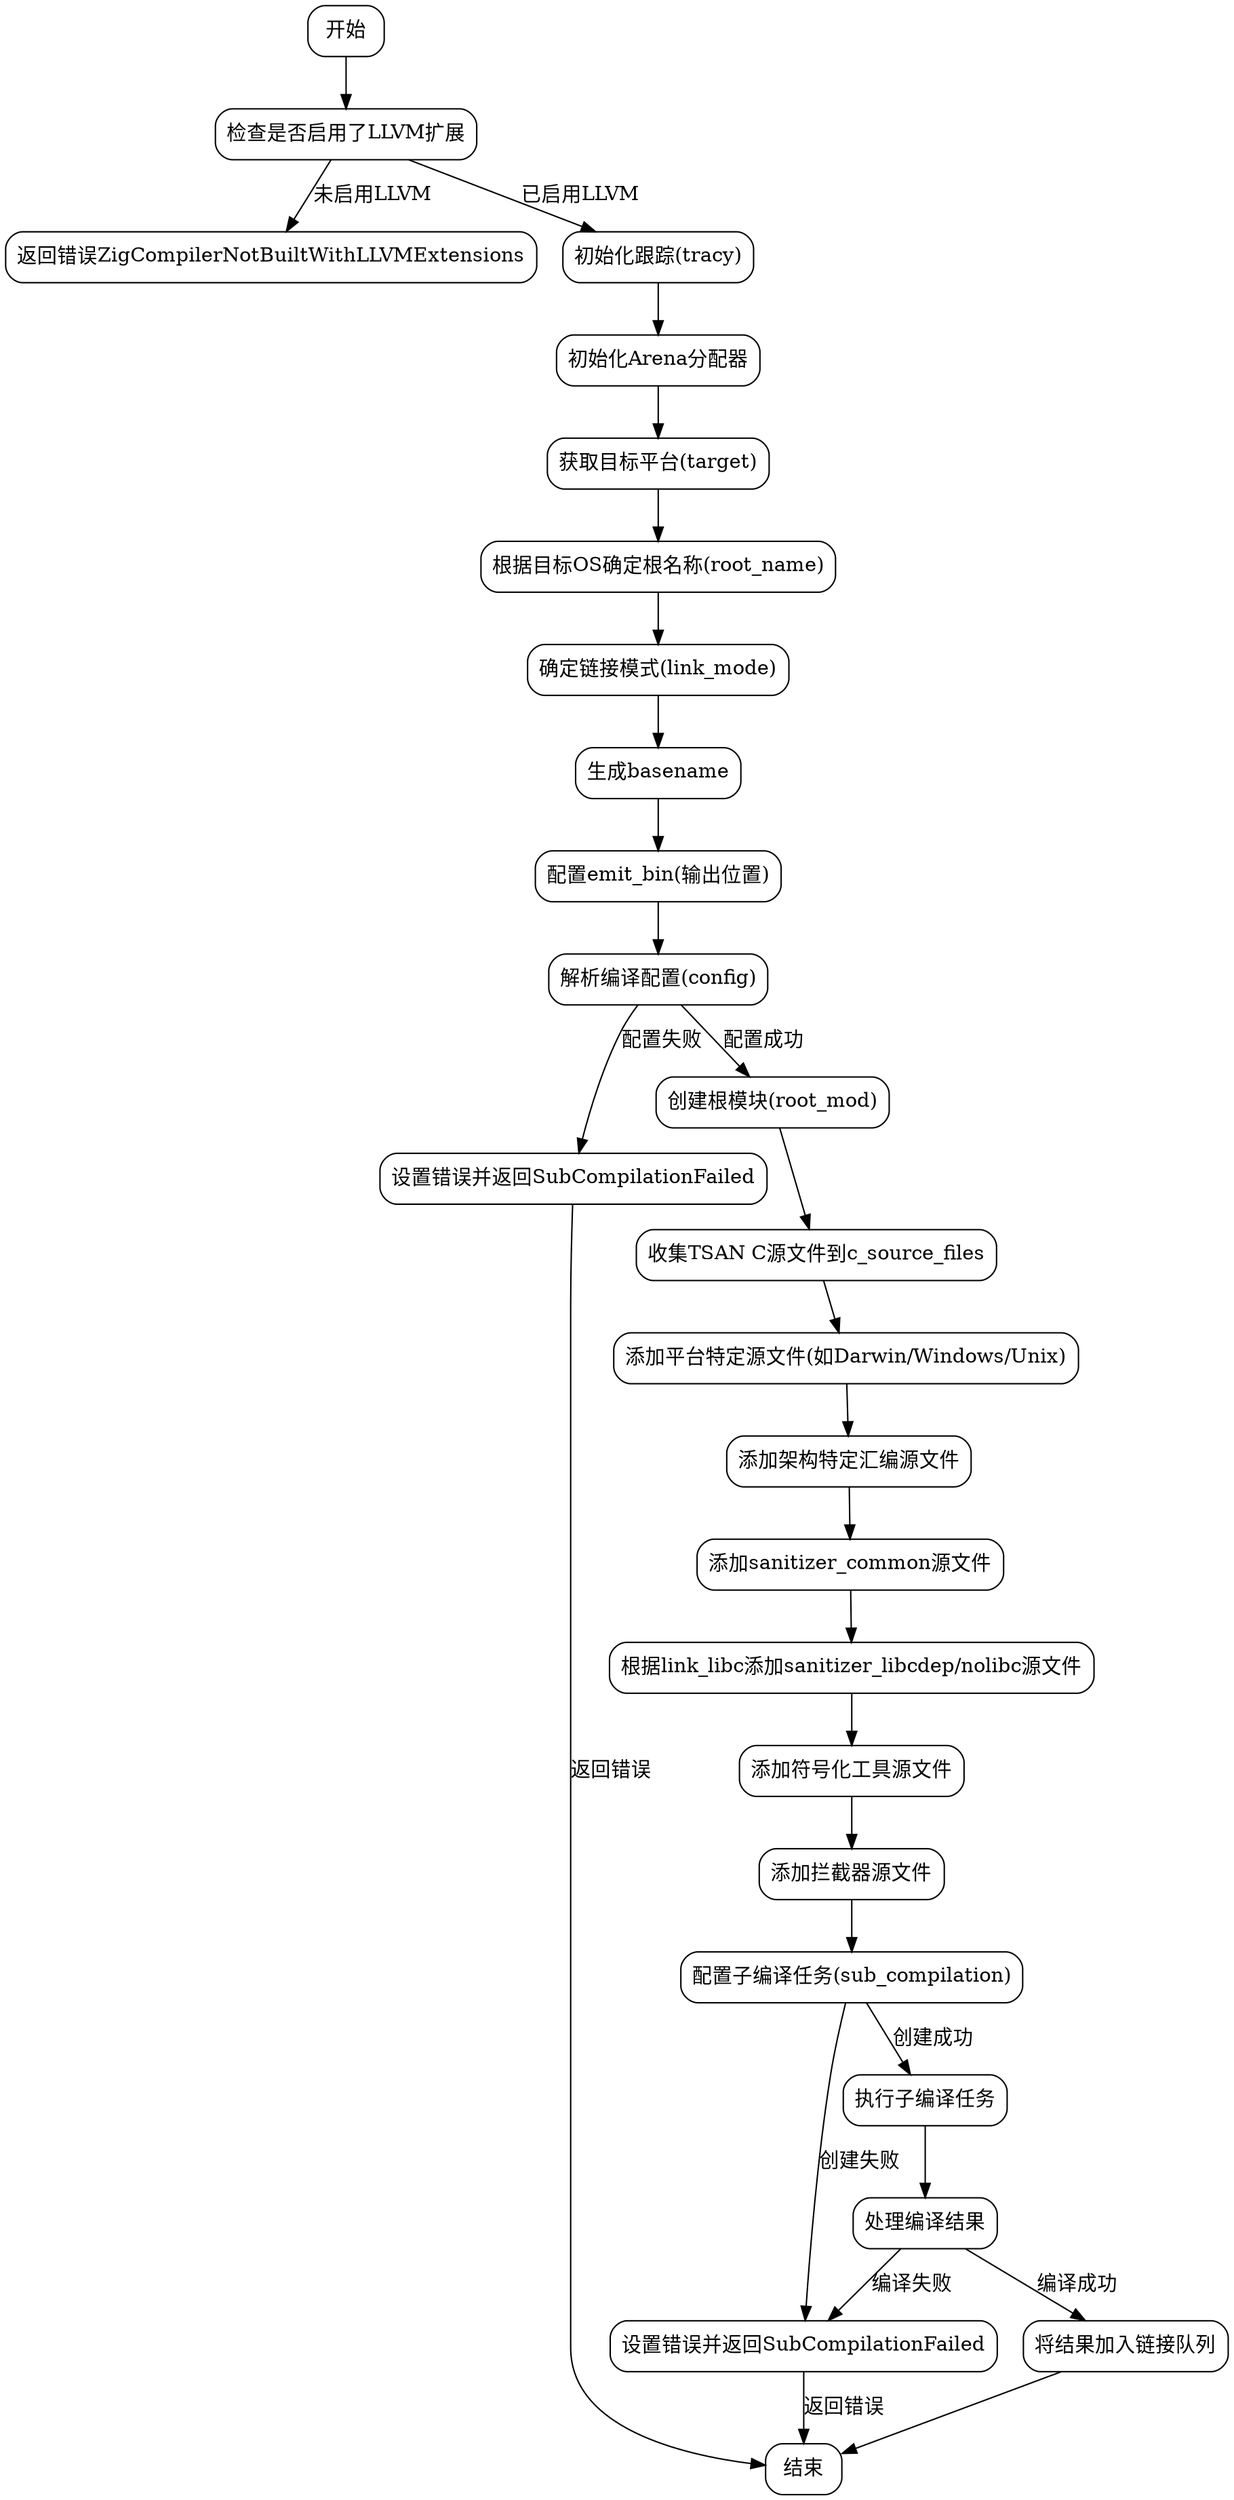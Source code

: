 
digraph buildTsan_flowchart {
    node [shape=rectangle, style=rounded];

    start [label="开始"];
    check_llvm [label="检查是否启用了LLVM扩展"];
    error_llvm [label="返回错误ZigCompilerNotBuiltWithLLVMExtensions"];
    init_tracing [label="初始化跟踪(tracy)"];
    init_arena [label="初始化Arena分配器"];
    determine_target [label="获取目标平台(target)"];
    determine_root_name [label="根据目标OS确定根名称(root_name)"];
    determine_link_mode [label="确定链接模式(link_mode)"];
    generate_basename [label="生成basename"];
    setup_emit_loc [label="配置emit_bin(输出位置)"];
    resolve_config [label="解析编译配置(config)"];
    config_error [label="设置错误并返回SubCompilationFailed"];
    create_root_mod [label="创建根模块(root_mod)"];
    collect_c_sources [label="收集TSAN C源文件到c_source_files"];
    add_platform_sources [label="添加平台特定源文件(如Darwin/Windows/Unix)"];
    add_asm_source [label="添加架构特定汇编源文件"];
    add_sanitizer_common [label="添加sanitizer_common源文件"];
    add_libcdep_or_nolibc [label="根据link_libc添加sanitizer_libcdep/nolibc源文件"];
    add_symbolizer_sources [label="添加符号化工具源文件"];
    add_interception_sources [label="添加拦截器源文件"];
    setup_sub_compilation [label="配置子编译任务(sub_compilation)"];
    sub_compilation_error [label="设置错误并返回SubCompilationFailed"];
    run_sub_compilation [label="执行子编译任务"];
    handle_compilation_result [label="处理编译结果"];
    link_task [label="将结果加入链接队列"];
    end [label="结束"];

    start -> check_llvm;
    check_llvm -> error_llvm [label="未启用LLVM"];
    check_llvm -> init_tracing [label="已启用LLVM"];
    init_tracing -> init_arena;
    init_arena -> determine_target;
    determine_target -> determine_root_name;
    determine_root_name -> determine_link_mode;
    determine_link_mode -> generate_basename;
    generate_basename -> setup_emit_loc;
    setup_emit_loc -> resolve_config;
    resolve_config -> config_error [label="配置失败"];
    resolve_config -> create_root_mod [label="配置成功"];
    create_root_mod -> collect_c_sources;
    collect_c_sources -> add_platform_sources;
    add_platform_sources -> add_asm_source;
    add_asm_source -> add_sanitizer_common;
    add_sanitizer_common -> add_libcdep_or_nolibc;
    add_libcdep_or_nolibc -> add_symbolizer_sources;
    add_symbolizer_sources -> add_interception_sources;
    add_interception_sources -> setup_sub_compilation;
    setup_sub_compilation -> sub_compilation_error [label="创建失败"];
    setup_sub_compilation -> run_sub_compilation [label="创建成功"];
    run_sub_compilation -> handle_compilation_result;
    handle_compilation_result -> sub_compilation_error [label="编译失败"];
    handle_compilation_result -> link_task [label="编译成功"];
    link_task -> end;

    // 错误处理统一连接点
    config_error -> end [label="返回错误"];
    sub_compilation_error -> end [label="返回错误"];
}
